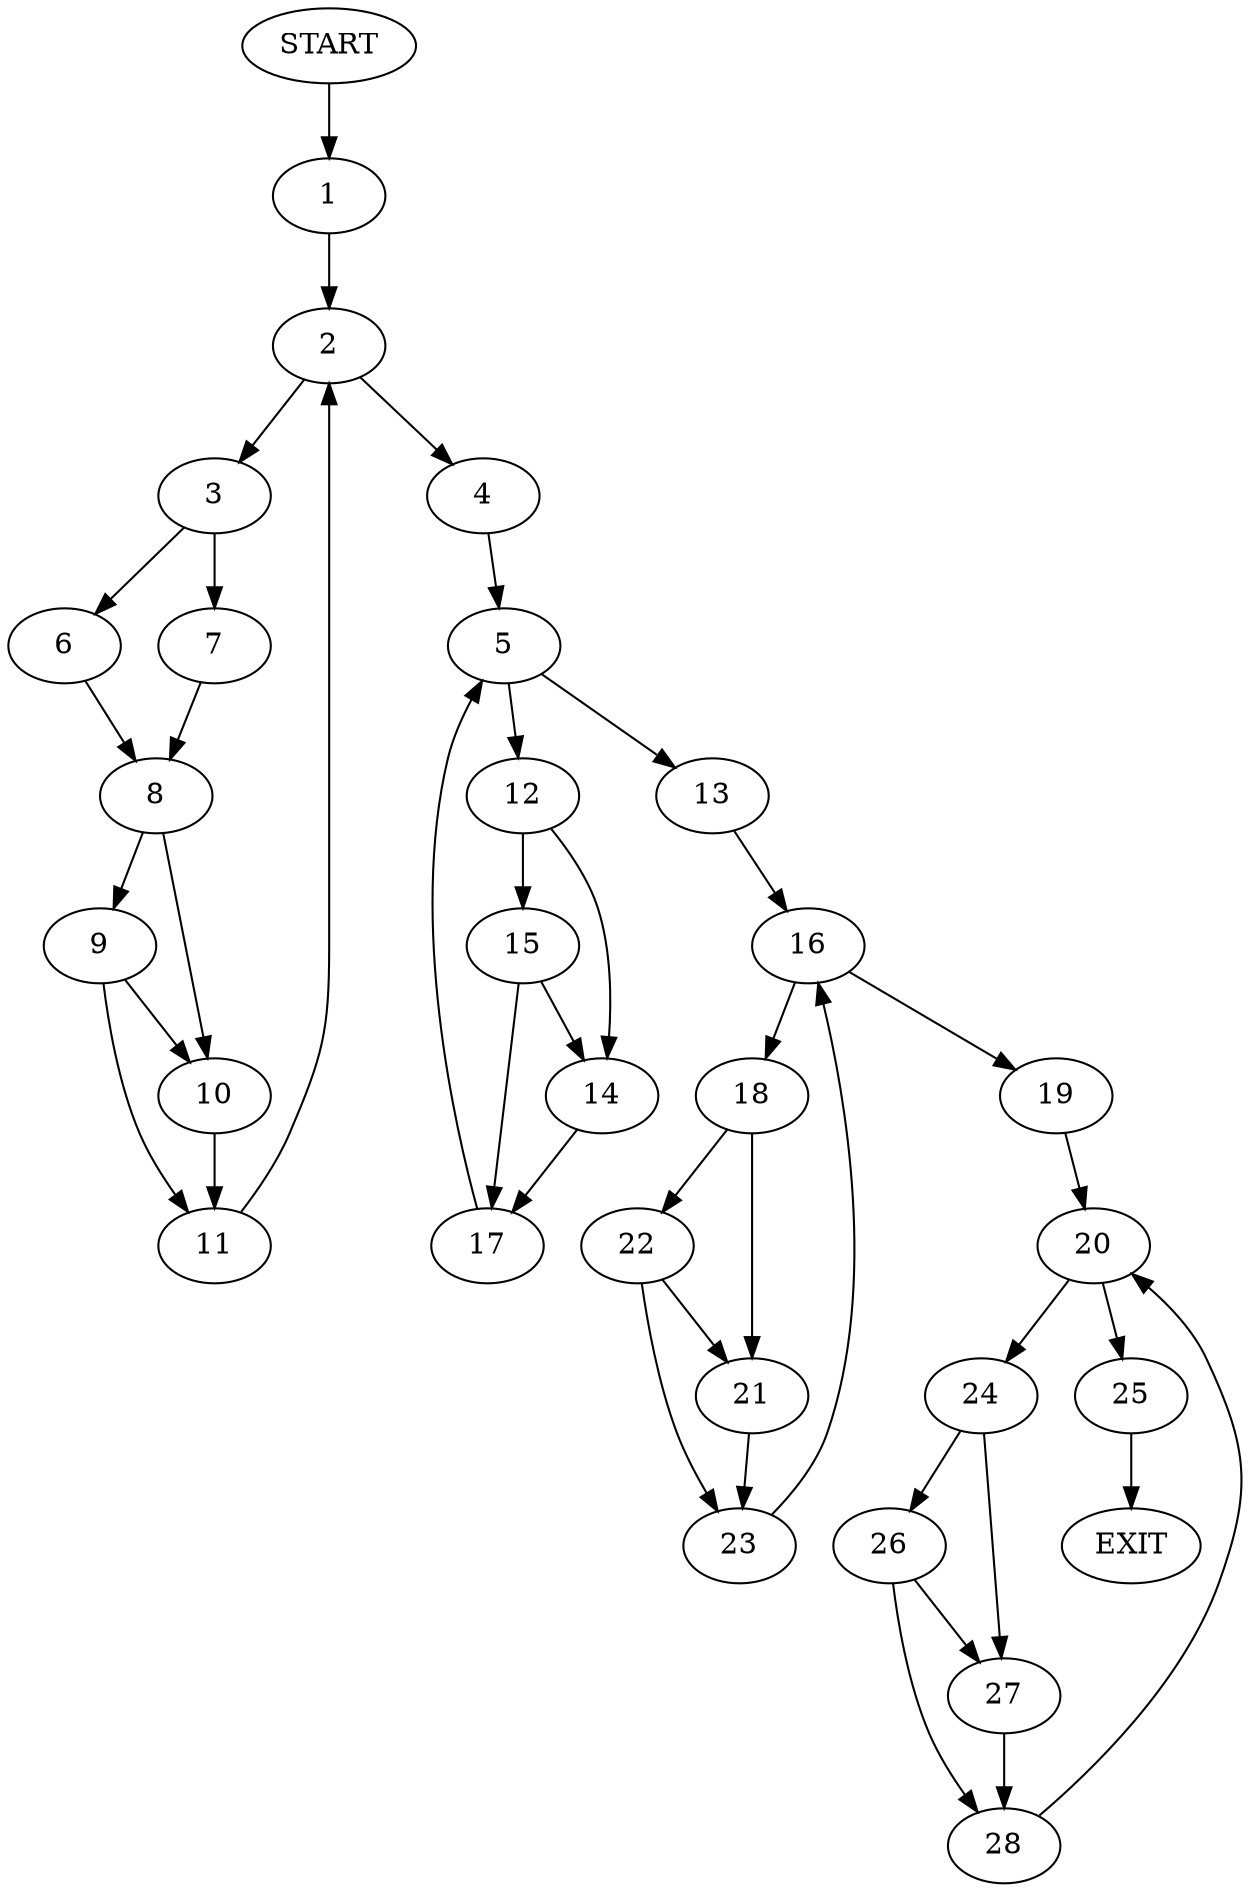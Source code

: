 digraph {
0 [label="START"]
29 [label="EXIT"]
0 -> 1
1 -> 2
2 -> 3
2 -> 4
4 -> 5
3 -> 6
3 -> 7
6 -> 8
7 -> 8
8 -> 9
8 -> 10
10 -> 11
9 -> 11
9 -> 10
11 -> 2
5 -> 12
5 -> 13
12 -> 14
12 -> 15
13 -> 16
15 -> 14
15 -> 17
14 -> 17
17 -> 5
16 -> 18
16 -> 19
19 -> 20
18 -> 21
18 -> 22
22 -> 21
22 -> 23
21 -> 23
23 -> 16
20 -> 24
20 -> 25
24 -> 26
24 -> 27
25 -> 29
26 -> 27
26 -> 28
27 -> 28
28 -> 20
}
